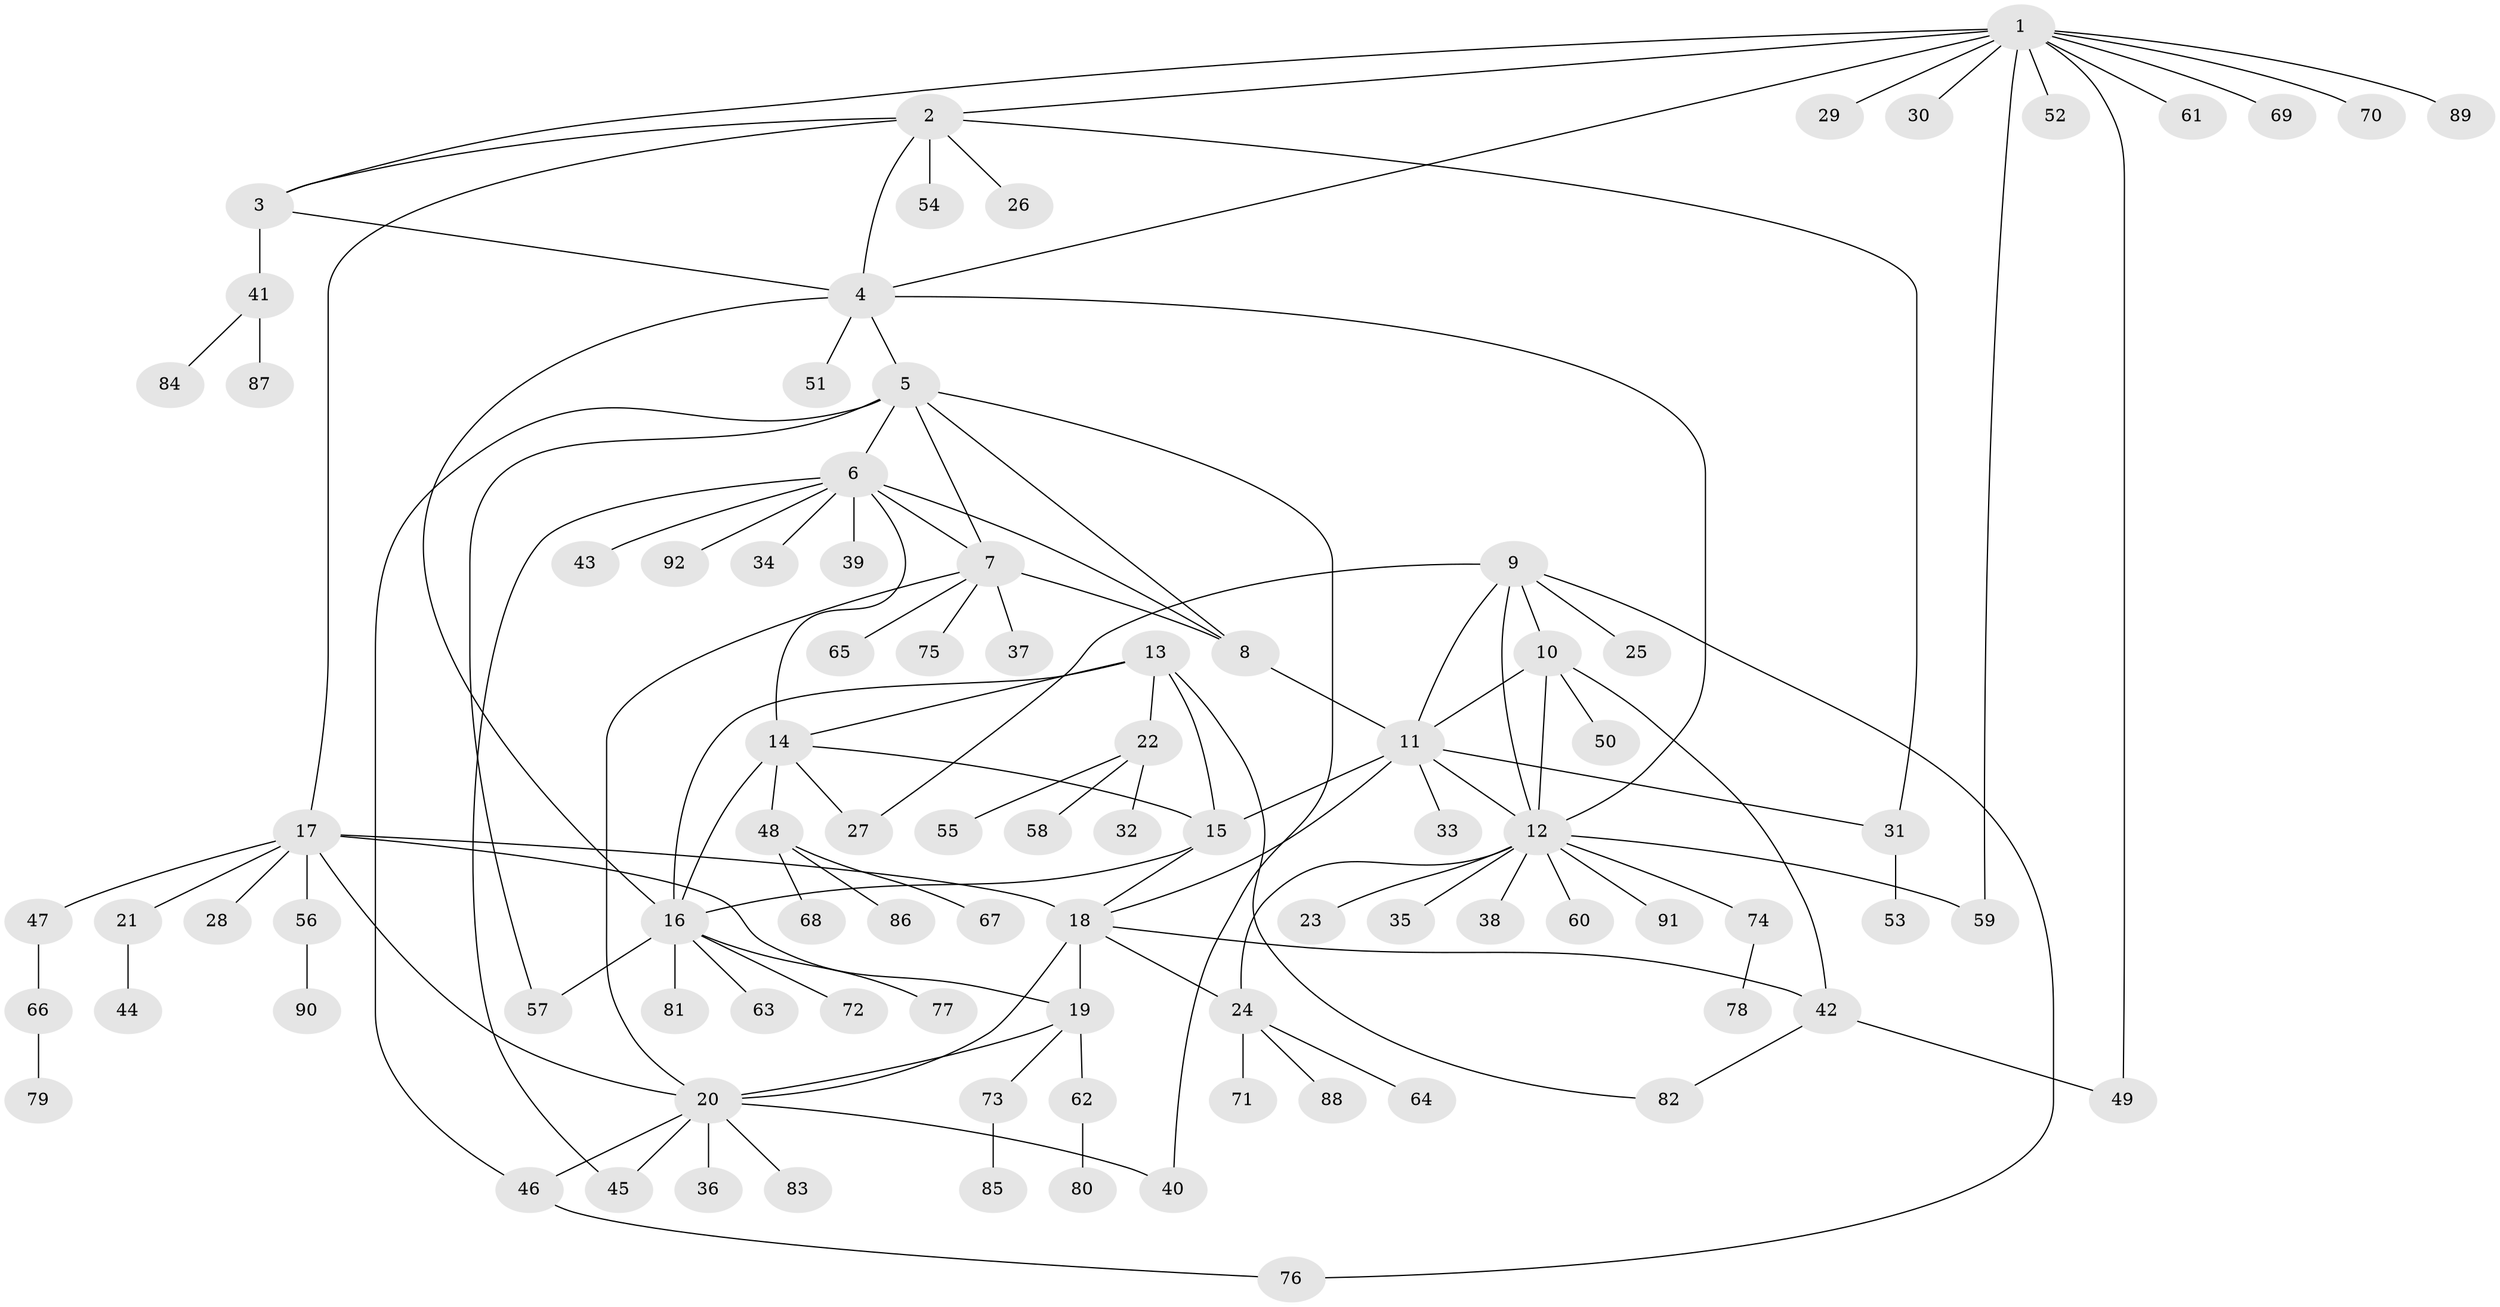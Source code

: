 // coarse degree distribution, {12: 0.015151515151515152, 6: 0.045454545454545456, 4: 0.06060606060606061, 8: 0.045454545454545456, 5: 0.045454545454545456, 7: 0.045454545454545456, 11: 0.015151515151515152, 9: 0.015151515151515152, 2: 0.16666666666666666, 1: 0.5, 3: 0.045454545454545456}
// Generated by graph-tools (version 1.1) at 2025/52/03/04/25 22:52:09]
// undirected, 92 vertices, 124 edges
graph export_dot {
  node [color=gray90,style=filled];
  1;
  2;
  3;
  4;
  5;
  6;
  7;
  8;
  9;
  10;
  11;
  12;
  13;
  14;
  15;
  16;
  17;
  18;
  19;
  20;
  21;
  22;
  23;
  24;
  25;
  26;
  27;
  28;
  29;
  30;
  31;
  32;
  33;
  34;
  35;
  36;
  37;
  38;
  39;
  40;
  41;
  42;
  43;
  44;
  45;
  46;
  47;
  48;
  49;
  50;
  51;
  52;
  53;
  54;
  55;
  56;
  57;
  58;
  59;
  60;
  61;
  62;
  63;
  64;
  65;
  66;
  67;
  68;
  69;
  70;
  71;
  72;
  73;
  74;
  75;
  76;
  77;
  78;
  79;
  80;
  81;
  82;
  83;
  84;
  85;
  86;
  87;
  88;
  89;
  90;
  91;
  92;
  1 -- 2;
  1 -- 3;
  1 -- 4;
  1 -- 29;
  1 -- 30;
  1 -- 49;
  1 -- 52;
  1 -- 59;
  1 -- 61;
  1 -- 69;
  1 -- 70;
  1 -- 89;
  2 -- 3;
  2 -- 4;
  2 -- 17;
  2 -- 26;
  2 -- 31;
  2 -- 54;
  3 -- 4;
  3 -- 41;
  4 -- 5;
  4 -- 12;
  4 -- 16;
  4 -- 51;
  5 -- 6;
  5 -- 7;
  5 -- 8;
  5 -- 40;
  5 -- 46;
  5 -- 57;
  6 -- 7;
  6 -- 8;
  6 -- 14;
  6 -- 34;
  6 -- 39;
  6 -- 43;
  6 -- 45;
  6 -- 92;
  7 -- 8;
  7 -- 20;
  7 -- 37;
  7 -- 65;
  7 -- 75;
  8 -- 11;
  9 -- 10;
  9 -- 11;
  9 -- 12;
  9 -- 25;
  9 -- 27;
  9 -- 76;
  10 -- 11;
  10 -- 12;
  10 -- 42;
  10 -- 50;
  11 -- 12;
  11 -- 15;
  11 -- 18;
  11 -- 31;
  11 -- 33;
  12 -- 23;
  12 -- 24;
  12 -- 35;
  12 -- 38;
  12 -- 59;
  12 -- 60;
  12 -- 74;
  12 -- 91;
  13 -- 14;
  13 -- 15;
  13 -- 16;
  13 -- 22;
  13 -- 82;
  14 -- 15;
  14 -- 16;
  14 -- 27;
  14 -- 48;
  15 -- 16;
  15 -- 18;
  16 -- 57;
  16 -- 63;
  16 -- 72;
  16 -- 77;
  16 -- 81;
  17 -- 18;
  17 -- 19;
  17 -- 20;
  17 -- 21;
  17 -- 28;
  17 -- 47;
  17 -- 56;
  18 -- 19;
  18 -- 20;
  18 -- 24;
  18 -- 42;
  19 -- 20;
  19 -- 62;
  19 -- 73;
  20 -- 36;
  20 -- 40;
  20 -- 45;
  20 -- 46;
  20 -- 83;
  21 -- 44;
  22 -- 32;
  22 -- 55;
  22 -- 58;
  24 -- 64;
  24 -- 71;
  24 -- 88;
  31 -- 53;
  41 -- 84;
  41 -- 87;
  42 -- 49;
  42 -- 82;
  46 -- 76;
  47 -- 66;
  48 -- 67;
  48 -- 68;
  48 -- 86;
  56 -- 90;
  62 -- 80;
  66 -- 79;
  73 -- 85;
  74 -- 78;
}
